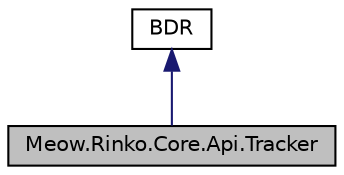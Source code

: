 digraph "Meow.Rinko.Core.Api.Tracker"
{
 // LATEX_PDF_SIZE
  edge [fontname="Helvetica",fontsize="10",labelfontname="Helvetica",labelfontsize="10"];
  node [fontname="Helvetica",fontsize="10",shape=record];
  Node1 [label="Meow.Rinko.Core.Api.Tracker",height=0.2,width=0.4,color="black", fillcolor="grey75", style="filled", fontcolor="black",tooltip="榜线高度查询"];
  Node2 -> Node1 [dir="back",color="midnightblue",fontsize="10",style="solid",fontname="Helvetica"];
  Node2 [label="BDR",height=0.2,width=0.4,color="black", fillcolor="white", style="filled",URL="$class_meow_1_1_rinko_1_1_core_1_1_api_1_1_b_d_r.html",tooltip="所有带参数查询的返回基类"];
}
